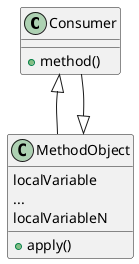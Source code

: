 @startuml
class Consumer {
    +method()
}
class MethodObject {
    localVariable
    ...
    localVariableN
    +apply()
}

Consumer <|-- MethodObject
MethodObject <|-- Consumer
@enduml